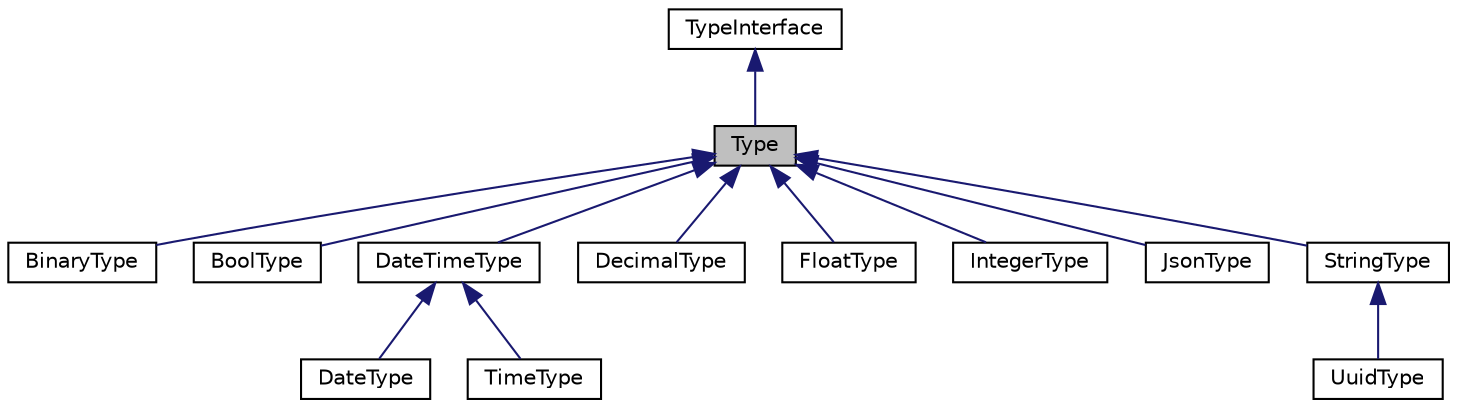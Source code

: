 digraph "Type"
{
  edge [fontname="Helvetica",fontsize="10",labelfontname="Helvetica",labelfontsize="10"];
  node [fontname="Helvetica",fontsize="10",shape=record];
  Node1 [label="Type",height=0.2,width=0.4,color="black", fillcolor="grey75", style="filled", fontcolor="black"];
  Node2 -> Node1 [dir="back",color="midnightblue",fontsize="10",style="solid",fontname="Helvetica"];
  Node2 [label="TypeInterface",height=0.2,width=0.4,color="black", fillcolor="white", style="filled",URL="$interface_cake_1_1_database_1_1_type_interface.html"];
  Node1 -> Node3 [dir="back",color="midnightblue",fontsize="10",style="solid",fontname="Helvetica"];
  Node3 [label="BinaryType",height=0.2,width=0.4,color="black", fillcolor="white", style="filled",URL="$class_cake_1_1_database_1_1_type_1_1_binary_type.html"];
  Node1 -> Node4 [dir="back",color="midnightblue",fontsize="10",style="solid",fontname="Helvetica"];
  Node4 [label="BoolType",height=0.2,width=0.4,color="black", fillcolor="white", style="filled",URL="$class_cake_1_1_database_1_1_type_1_1_bool_type.html"];
  Node1 -> Node5 [dir="back",color="midnightblue",fontsize="10",style="solid",fontname="Helvetica"];
  Node5 [label="DateTimeType",height=0.2,width=0.4,color="black", fillcolor="white", style="filled",URL="$class_cake_1_1_database_1_1_type_1_1_date_time_type.html"];
  Node5 -> Node6 [dir="back",color="midnightblue",fontsize="10",style="solid",fontname="Helvetica"];
  Node6 [label="DateType",height=0.2,width=0.4,color="black", fillcolor="white", style="filled",URL="$class_cake_1_1_database_1_1_type_1_1_date_type.html"];
  Node5 -> Node7 [dir="back",color="midnightblue",fontsize="10",style="solid",fontname="Helvetica"];
  Node7 [label="TimeType",height=0.2,width=0.4,color="black", fillcolor="white", style="filled",URL="$class_cake_1_1_database_1_1_type_1_1_time_type.html"];
  Node1 -> Node8 [dir="back",color="midnightblue",fontsize="10",style="solid",fontname="Helvetica"];
  Node8 [label="DecimalType",height=0.2,width=0.4,color="black", fillcolor="white", style="filled",URL="$class_cake_1_1_database_1_1_type_1_1_decimal_type.html"];
  Node1 -> Node9 [dir="back",color="midnightblue",fontsize="10",style="solid",fontname="Helvetica"];
  Node9 [label="FloatType",height=0.2,width=0.4,color="black", fillcolor="white", style="filled",URL="$class_cake_1_1_database_1_1_type_1_1_float_type.html"];
  Node1 -> Node10 [dir="back",color="midnightblue",fontsize="10",style="solid",fontname="Helvetica"];
  Node10 [label="IntegerType",height=0.2,width=0.4,color="black", fillcolor="white", style="filled",URL="$class_cake_1_1_database_1_1_type_1_1_integer_type.html"];
  Node1 -> Node11 [dir="back",color="midnightblue",fontsize="10",style="solid",fontname="Helvetica"];
  Node11 [label="JsonType",height=0.2,width=0.4,color="black", fillcolor="white", style="filled",URL="$class_cake_1_1_database_1_1_type_1_1_json_type.html"];
  Node1 -> Node12 [dir="back",color="midnightblue",fontsize="10",style="solid",fontname="Helvetica"];
  Node12 [label="StringType",height=0.2,width=0.4,color="black", fillcolor="white", style="filled",URL="$class_cake_1_1_database_1_1_type_1_1_string_type.html"];
  Node12 -> Node13 [dir="back",color="midnightblue",fontsize="10",style="solid",fontname="Helvetica"];
  Node13 [label="UuidType",height=0.2,width=0.4,color="black", fillcolor="white", style="filled",URL="$class_cake_1_1_database_1_1_type_1_1_uuid_type.html"];
}
